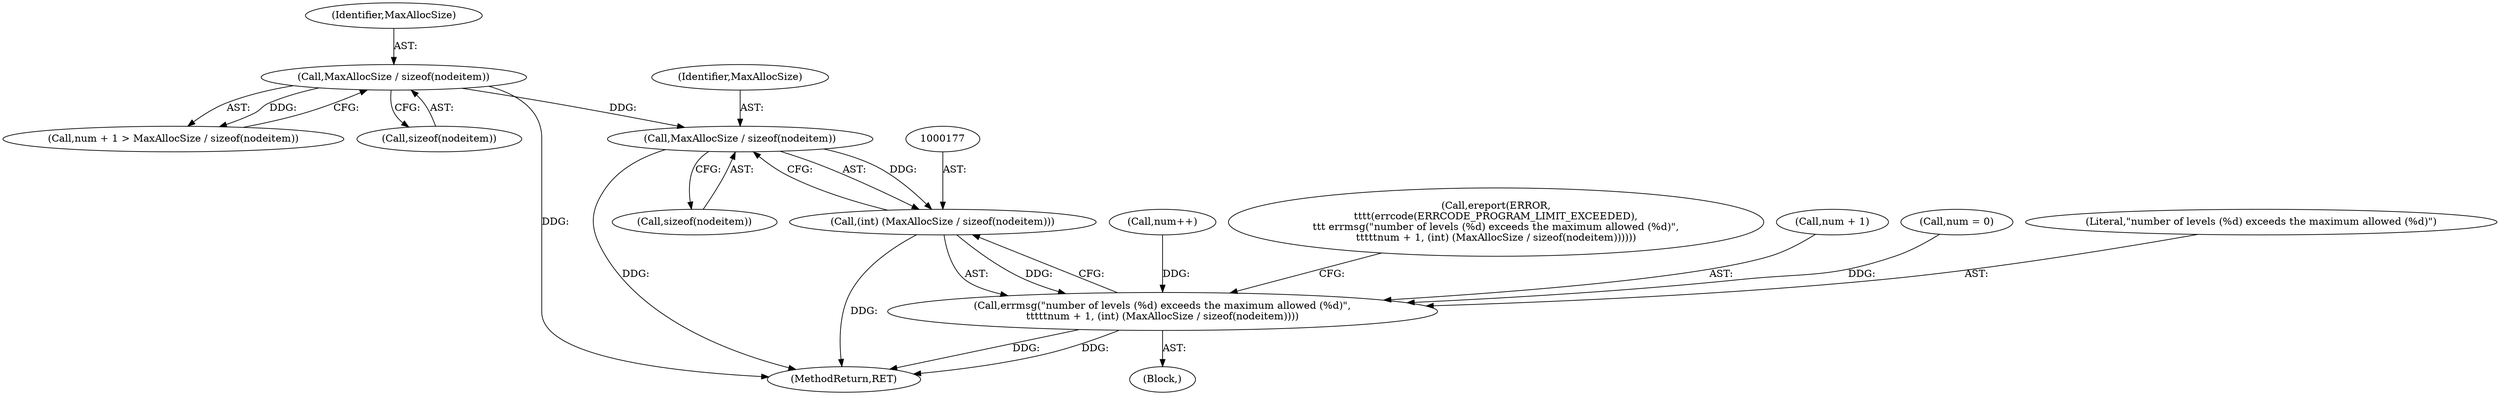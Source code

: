 digraph "0_postgres_31400a673325147e1205326008e32135a78b4d8a_8@API" {
"1000178" [label="(Call,MaxAllocSize / sizeof(nodeitem))"];
"1000162" [label="(Call,MaxAllocSize / sizeof(nodeitem))"];
"1000176" [label="(Call,(int) (MaxAllocSize / sizeof(nodeitem)))"];
"1000171" [label="(Call,errmsg(\"number of levels (%d) exceeds the maximum allowed (%d)\",\n\t\t\t\t\tnum + 1, (int) (MaxAllocSize / sizeof(nodeitem))))"];
"1000178" [label="(Call,MaxAllocSize / sizeof(nodeitem))"];
"1000158" [label="(Call,num + 1 > MaxAllocSize / sizeof(nodeitem))"];
"1000152" [label="(Call,num++)"];
"1000162" [label="(Call,MaxAllocSize / sizeof(nodeitem))"];
"1000166" [label="(Call,ereport(ERROR,\n\t\t\t\t(errcode(ERRCODE_PROGRAM_LIMIT_EXCEEDED),\n\t\t\t errmsg(\"number of levels (%d) exceeds the maximum allowed (%d)\",\n\t\t\t\t\tnum + 1, (int) (MaxAllocSize / sizeof(nodeitem))))))"];
"1000171" [label="(Call,errmsg(\"number of levels (%d) exceeds the maximum allowed (%d)\",\n\t\t\t\t\tnum + 1, (int) (MaxAllocSize / sizeof(nodeitem))))"];
"1000176" [label="(Call,(int) (MaxAllocSize / sizeof(nodeitem)))"];
"1000168" [label="(Block,)"];
"1000164" [label="(Call,sizeof(nodeitem))"];
"1000173" [label="(Call,num + 1)"];
"1000435" [label="(MethodReturn,RET)"];
"1000115" [label="(Call,num = 0)"];
"1000180" [label="(Call,sizeof(nodeitem))"];
"1000163" [label="(Identifier,MaxAllocSize)"];
"1000172" [label="(Literal,\"number of levels (%d) exceeds the maximum allowed (%d)\")"];
"1000179" [label="(Identifier,MaxAllocSize)"];
"1000178" -> "1000176"  [label="AST: "];
"1000178" -> "1000180"  [label="CFG: "];
"1000179" -> "1000178"  [label="AST: "];
"1000180" -> "1000178"  [label="AST: "];
"1000176" -> "1000178"  [label="CFG: "];
"1000178" -> "1000435"  [label="DDG: "];
"1000178" -> "1000176"  [label="DDG: "];
"1000162" -> "1000178"  [label="DDG: "];
"1000162" -> "1000158"  [label="AST: "];
"1000162" -> "1000164"  [label="CFG: "];
"1000163" -> "1000162"  [label="AST: "];
"1000164" -> "1000162"  [label="AST: "];
"1000158" -> "1000162"  [label="CFG: "];
"1000162" -> "1000435"  [label="DDG: "];
"1000162" -> "1000158"  [label="DDG: "];
"1000176" -> "1000171"  [label="AST: "];
"1000177" -> "1000176"  [label="AST: "];
"1000171" -> "1000176"  [label="CFG: "];
"1000176" -> "1000435"  [label="DDG: "];
"1000176" -> "1000171"  [label="DDG: "];
"1000171" -> "1000168"  [label="AST: "];
"1000172" -> "1000171"  [label="AST: "];
"1000173" -> "1000171"  [label="AST: "];
"1000166" -> "1000171"  [label="CFG: "];
"1000171" -> "1000435"  [label="DDG: "];
"1000171" -> "1000435"  [label="DDG: "];
"1000152" -> "1000171"  [label="DDG: "];
"1000115" -> "1000171"  [label="DDG: "];
}
